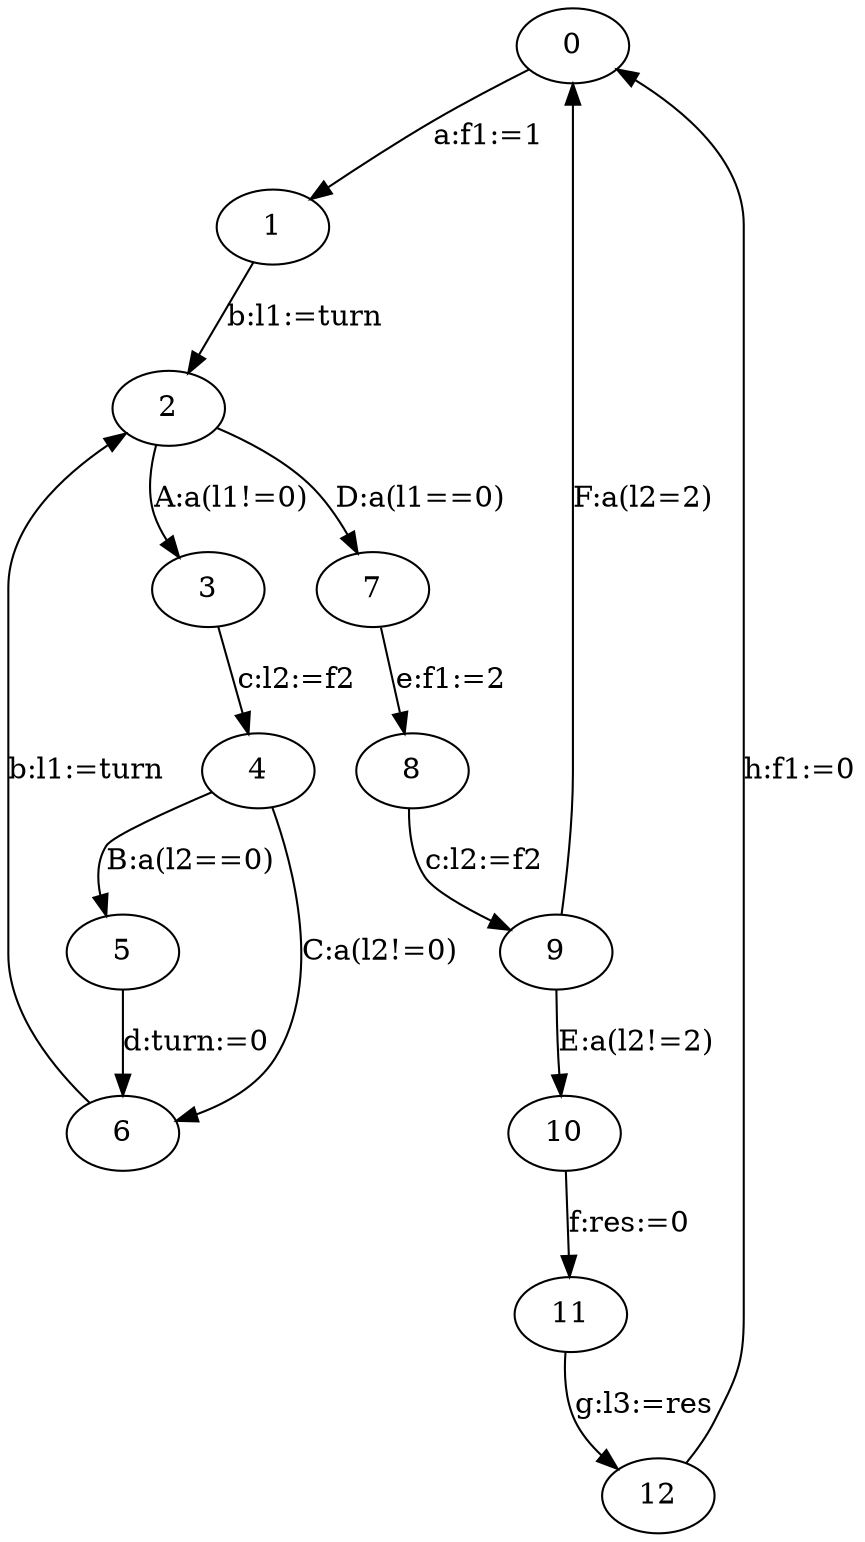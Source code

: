 digraph "unnamed" {
"0" [
fixedsize="false"
label="0"
regular="false"
];
"1" [
fixedsize="false"
label="1"
regular="false"
];
"2" [
fixedsize="false"
label="2"
regular="false"
];
"3" [
fixedsize="false"
label="3"
regular="false"
];
"4" [
fixedsize="false"
label="4"
regular="false"
];
"5" [
fixedsize="false"
label="5"
regular="false"
];
"6" [
fixedsize="false"
label="6"
regular="false"
];
"7" [
fixedsize="false"
label="7"
regular="false"
];
"8" [
fixedsize="false"
label="8"
regular="false"
];
"9" [
fixedsize="false"
label="9"
regular="false"
];
"10" [
fixedsize="false"
label="10"
regular="false"
];
"11" [
fixedsize="false"
label="11"
regular="false"
];
"12" [
fixedsize="false"
label="12"
regular="false"
];
"0" -> "1" [
constraint="true"
decorate="false"
label="a:f1:=1"
labelfloat="false"
];
"1" -> "2" [
constraint="true"
decorate="false"
label="b:l1:=turn"
labelfloat="false"
];
"2" -> "3" [
constraint="true"
decorate="false"
label="A:a(l1!=0)"
labelfloat="false"
];
"3" -> "4" [
constraint="true"
decorate="false"
label="c:l2:=f2"
labelfloat="false"
];
"4" -> "5" [
constraint="true"
decorate="false"
label="B:a(l2==0)"
labelfloat="false"
];
"5" -> "6" [
constraint="true"
decorate="false"
label="d:turn:=0"
labelfloat="false"
];
"6" -> "2" [
constraint="true"
decorate="false"
label="b:l1:=turn"
labelfloat="false"
];
"2" -> "7" [
constraint="true"
decorate="false"
label="D:a(l1==0)"
labelfloat="false"
];
"7" -> "8" [
constraint="true"
decorate="false"
label="e:f1:=2"
labelfloat="false"
];
"8" -> "9" [
constraint="true"
decorate="false"
label="c:l2:=f2"
labelfloat="false"
];
"9" -> "10" [
constraint="true"
decorate="false"
label="E:a(l2!=2)"
labelfloat="false"
];
"10" -> "11" [
constraint="true"
decorate="false"
label="f:res:=0"
labelfloat="false"
];
"11" -> "12" [
constraint="true"
decorate="false"
label="g:l3:=res"
labelfloat="false"
];
"12" -> "0" [
constraint="true"
decorate="false"
label="h:f1:=0"
labelfloat="false"
];
"4" -> "6" [
constraint="true"
decorate="false"
label="C:a(l2!=0)"
labelfloat="false"
];
"9" -> "0" [
constraint="true"
decorate="false"
label="F:a(l2=2)"
labelfloat="false"
];
}

